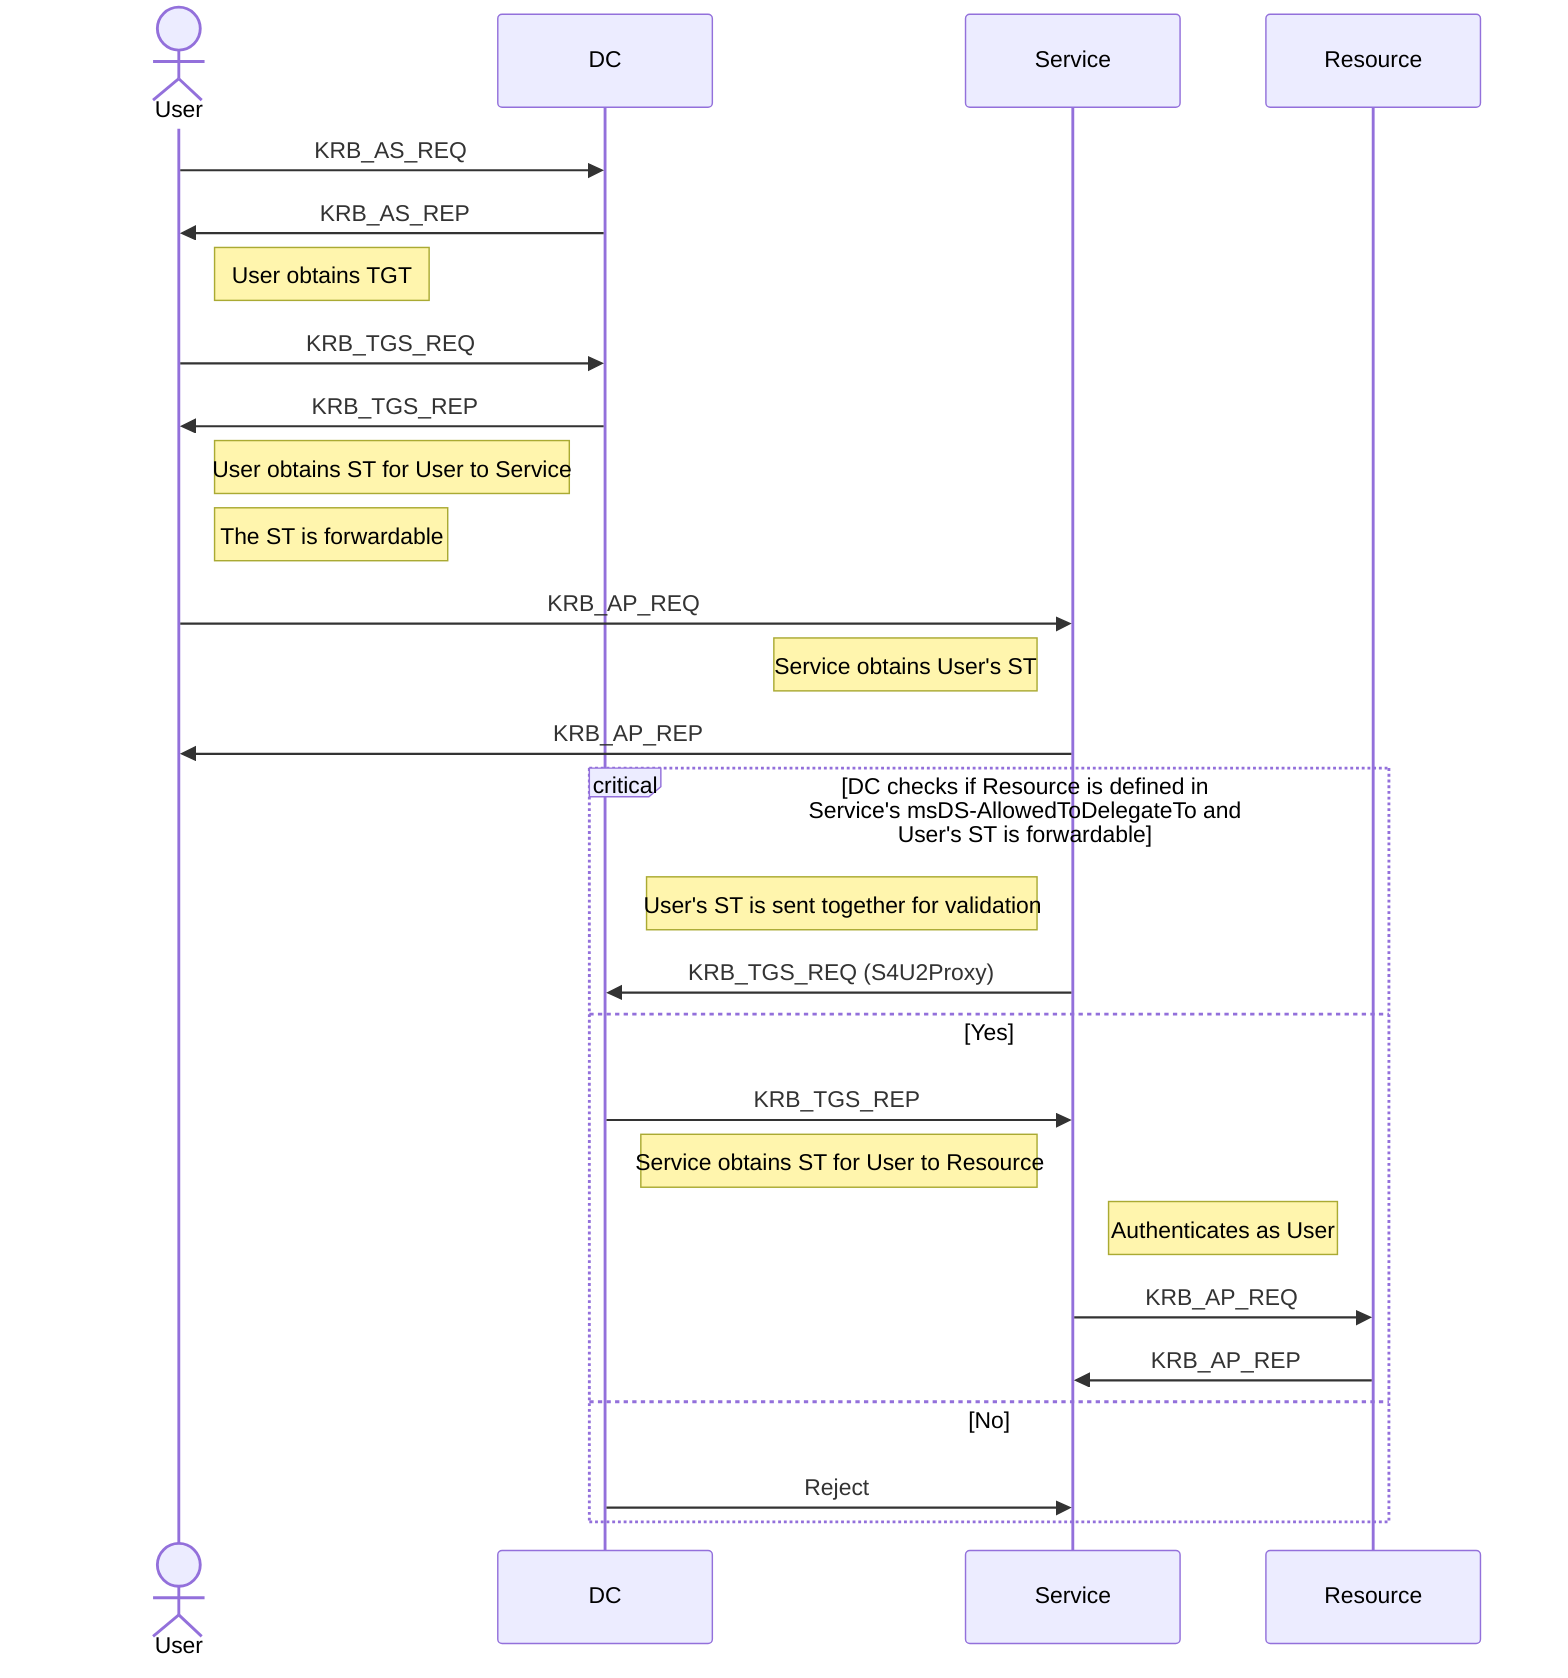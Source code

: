 %% Constrained Delegation (S4U2Proxy)
sequenceDiagram

actor User

User->>DC: KRB_AS_REQ
DC->>User: KRB_AS_REP
Note right of User: User obtains TGT
User->>DC: KRB_TGS_REQ
DC->>User: KRB_TGS_REP
Note right of User: User obtains ST for User to Service
Note right of User: The ST is forwardable

User->>Service: KRB_AP_REQ
Note left of Service: Service obtains User's ST
Service->>User: KRB_AP_REP

critical DC checks if Resource is defined in Service's msDS-AllowedToDelegateTo and User's ST is forwardable
Note left of Service: User's ST is sent together for validation
Service->>DC: KRB_TGS_REQ (S4U2Proxy)
option Yes
DC->>Service: KRB_TGS_REP
Note left of Service: Service obtains ST for User to Resource

Note right of Service: Authenticates as User
Service->>Resource: KRB_AP_REQ
Resource->>Service: KRB_AP_REP

option No
DC->>Service: Reject
end